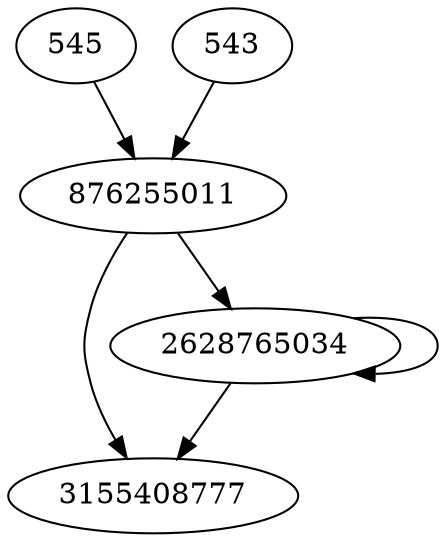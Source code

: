 digraph  {
545;
876255011;
3155408777;
2628765034;
543;
545 -> 876255011;
876255011 -> 3155408777;
876255011 -> 2628765034;
2628765034 -> 3155408777;
2628765034 -> 2628765034;
543 -> 876255011;
}
